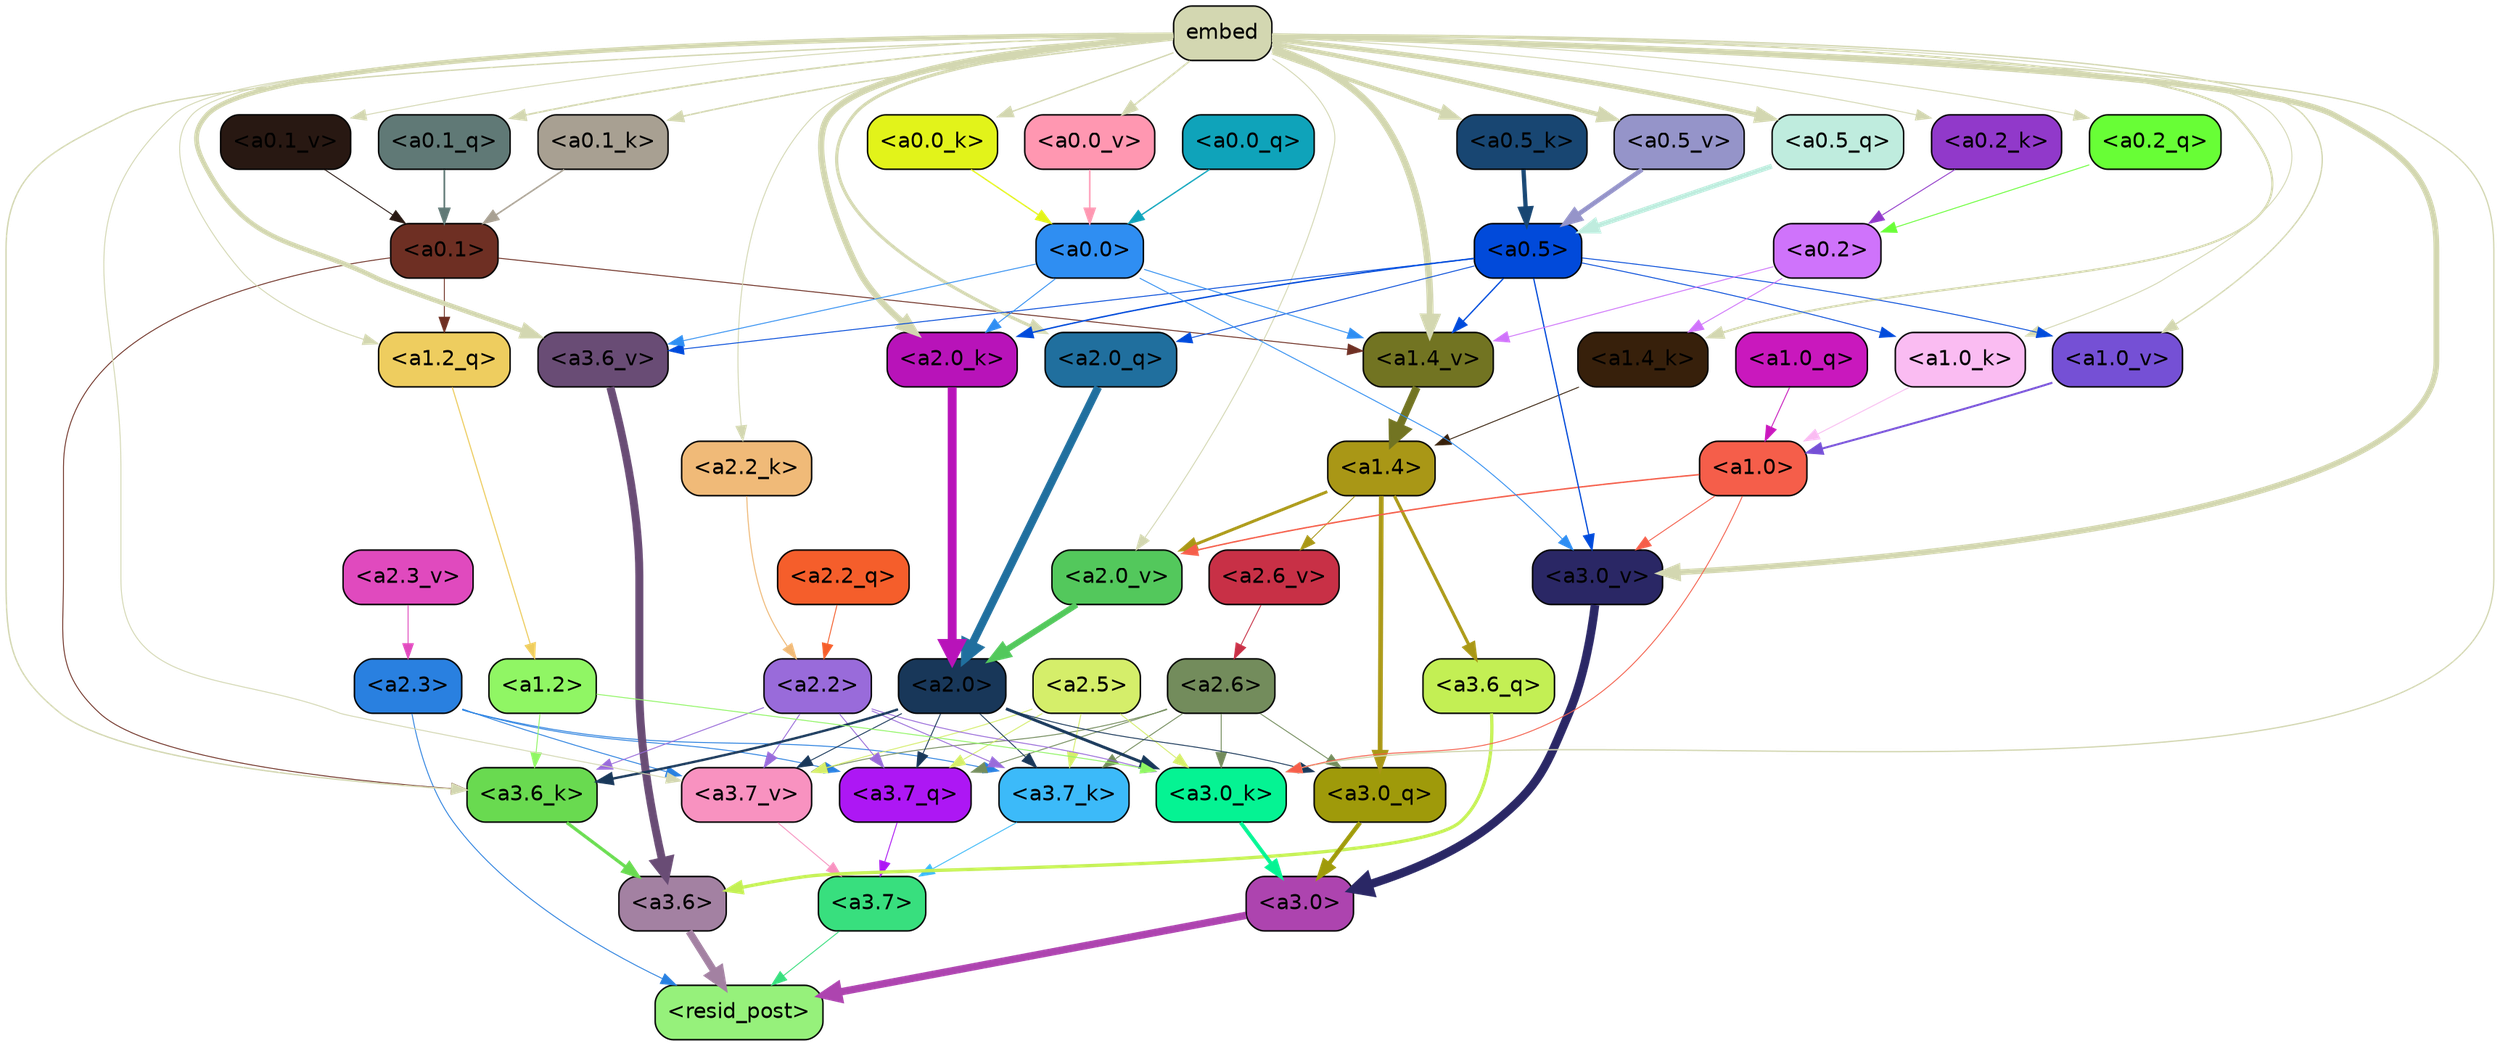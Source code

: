 strict digraph "" {
	graph [bgcolor=transparent,
		layout=dot,
		overlap=false,
		splines=true
	];
	"<a3.7>"	[color=black,
		fillcolor="#38df7e",
		fontname=Helvetica,
		shape=box,
		style="filled, rounded"];
	"<resid_post>"	[color=black,
		fillcolor="#96f17b",
		fontname=Helvetica,
		shape=box,
		style="filled, rounded"];
	"<a3.7>" -> "<resid_post>"	[color="#38df7e",
		penwidth=0.6];
	"<a3.6>"	[color=black,
		fillcolor="#a381a2",
		fontname=Helvetica,
		shape=box,
		style="filled, rounded"];
	"<a3.6>" -> "<resid_post>"	[color="#a381a2",
		penwidth=4.751592040061951];
	"<a3.0>"	[color=black,
		fillcolor="#ad44af",
		fontname=Helvetica,
		shape=box,
		style="filled, rounded"];
	"<a3.0>" -> "<resid_post>"	[color="#ad44af",
		penwidth=4.904066681861877];
	"<a2.3>"	[color=black,
		fillcolor="#2980e0",
		fontname=Helvetica,
		shape=box,
		style="filled, rounded"];
	"<a2.3>" -> "<resid_post>"	[color="#2980e0",
		penwidth=0.6];
	"<a3.7_q>"	[color=black,
		fillcolor="#ad17f4",
		fontname=Helvetica,
		shape=box,
		style="filled, rounded"];
	"<a2.3>" -> "<a3.7_q>"	[color="#2980e0",
		penwidth=0.6];
	"<a3.7_k>"	[color=black,
		fillcolor="#3cbaf9",
		fontname=Helvetica,
		shape=box,
		style="filled, rounded"];
	"<a2.3>" -> "<a3.7_k>"	[color="#2980e0",
		penwidth=0.6069068089127541];
	"<a3.7_v>"	[color=black,
		fillcolor="#f892c0",
		fontname=Helvetica,
		shape=box,
		style="filled, rounded"];
	"<a2.3>" -> "<a3.7_v>"	[color="#2980e0",
		penwidth=0.6];
	"<a3.7_q>" -> "<a3.7>"	[color="#ad17f4",
		penwidth=0.6];
	"<a3.6_q>"	[color=black,
		fillcolor="#c3ef54",
		fontname=Helvetica,
		shape=box,
		style="filled, rounded"];
	"<a3.6_q>" -> "<a3.6>"	[color="#c3ef54",
		penwidth=2.160832464694977];
	"<a3.0_q>"	[color=black,
		fillcolor="#9f9a0a",
		fontname=Helvetica,
		shape=box,
		style="filled, rounded"];
	"<a3.0_q>" -> "<a3.0>"	[color="#9f9a0a",
		penwidth=2.870753765106201];
	"<a3.7_k>" -> "<a3.7>"	[color="#3cbaf9",
		penwidth=0.6];
	"<a3.6_k>"	[color=black,
		fillcolor="#69da50",
		fontname=Helvetica,
		shape=box,
		style="filled, rounded"];
	"<a3.6_k>" -> "<a3.6>"	[color="#69da50",
		penwidth=2.13908451795578];
	"<a3.0_k>"	[color=black,
		fillcolor="#05f393",
		fontname=Helvetica,
		shape=box,
		style="filled, rounded"];
	"<a3.0_k>" -> "<a3.0>"	[color="#05f393",
		penwidth=2.520303964614868];
	"<a3.7_v>" -> "<a3.7>"	[color="#f892c0",
		penwidth=0.6];
	"<a3.6_v>"	[color=black,
		fillcolor="#694c75",
		fontname=Helvetica,
		shape=box,
		style="filled, rounded"];
	"<a3.6_v>" -> "<a3.6>"	[color="#694c75",
		penwidth=5.297133803367615];
	"<a3.0_v>"	[color=black,
		fillcolor="#2a2765",
		fontname=Helvetica,
		shape=box,
		style="filled, rounded"];
	"<a3.0_v>" -> "<a3.0>"	[color="#2a2765",
		penwidth=5.680712580680847];
	"<a2.6>"	[color=black,
		fillcolor="#738c5c",
		fontname=Helvetica,
		shape=box,
		style="filled, rounded"];
	"<a2.6>" -> "<a3.7_q>"	[color="#738c5c",
		penwidth=0.6];
	"<a2.6>" -> "<a3.0_q>"	[color="#738c5c",
		penwidth=0.6];
	"<a2.6>" -> "<a3.7_k>"	[color="#738c5c",
		penwidth=0.6];
	"<a2.6>" -> "<a3.0_k>"	[color="#738c5c",
		penwidth=0.6];
	"<a2.6>" -> "<a3.7_v>"	[color="#738c5c",
		penwidth=0.6];
	"<a2.5>"	[color=black,
		fillcolor="#d5ee6a",
		fontname=Helvetica,
		shape=box,
		style="filled, rounded"];
	"<a2.5>" -> "<a3.7_q>"	[color="#d5ee6a",
		penwidth=0.6];
	"<a2.5>" -> "<a3.7_k>"	[color="#d5ee6a",
		penwidth=0.6];
	"<a2.5>" -> "<a3.0_k>"	[color="#d5ee6a",
		penwidth=0.6];
	"<a2.5>" -> "<a3.7_v>"	[color="#d5ee6a",
		penwidth=0.6];
	"<a2.2>"	[color=black,
		fillcolor="#996bda",
		fontname=Helvetica,
		shape=box,
		style="filled, rounded"];
	"<a2.2>" -> "<a3.7_q>"	[color="#996bda",
		penwidth=0.6];
	"<a2.2>" -> "<a3.7_k>"	[color="#996bda",
		penwidth=0.6];
	"<a2.2>" -> "<a3.6_k>"	[color="#996bda",
		penwidth=0.6];
	"<a2.2>" -> "<a3.0_k>"	[color="#996bda",
		penwidth=0.6];
	"<a2.2>" -> "<a3.7_v>"	[color="#996bda",
		penwidth=0.6];
	"<a2.0>"	[color=black,
		fillcolor="#183759",
		fontname=Helvetica,
		shape=box,
		style="filled, rounded"];
	"<a2.0>" -> "<a3.7_q>"	[color="#183759",
		penwidth=0.6];
	"<a2.0>" -> "<a3.0_q>"	[color="#183759",
		penwidth=0.6];
	"<a2.0>" -> "<a3.7_k>"	[color="#183759",
		penwidth=0.6];
	"<a2.0>" -> "<a3.6_k>"	[color="#183759",
		penwidth=1.564806342124939];
	"<a2.0>" -> "<a3.0_k>"	[color="#183759",
		penwidth=1.9353990852832794];
	"<a2.0>" -> "<a3.7_v>"	[color="#183759",
		penwidth=0.6];
	"<a1.4>"	[color=black,
		fillcolor="#a99716",
		fontname=Helvetica,
		shape=box,
		style="filled, rounded"];
	"<a1.4>" -> "<a3.6_q>"	[color="#a99716",
		penwidth=2.0727532356977463];
	"<a1.4>" -> "<a3.0_q>"	[color="#a99716",
		penwidth=3.1279823780059814];
	"<a2.6_v>"	[color=black,
		fillcolor="#c83046",
		fontname=Helvetica,
		shape=box,
		style="filled, rounded"];
	"<a1.4>" -> "<a2.6_v>"	[color="#a99716",
		penwidth=0.6];
	"<a2.0_v>"	[color=black,
		fillcolor="#53c85c",
		fontname=Helvetica,
		shape=box,
		style="filled, rounded"];
	"<a1.4>" -> "<a2.0_v>"	[color="#a99716",
		penwidth=1.9170897603034973];
	"<a1.2>"	[color=black,
		fillcolor="#90f664",
		fontname=Helvetica,
		shape=box,
		style="filled, rounded"];
	"<a1.2>" -> "<a3.6_k>"	[color="#90f664",
		penwidth=0.6];
	"<a1.2>" -> "<a3.0_k>"	[color="#90f664",
		penwidth=0.6];
	"<a0.1>"	[color=black,
		fillcolor="#6e2f23",
		fontname=Helvetica,
		shape=box,
		style="filled, rounded"];
	"<a0.1>" -> "<a3.6_k>"	[color="#6e2f23",
		penwidth=0.6];
	"<a1.2_q>"	[color=black,
		fillcolor="#eecd5f",
		fontname=Helvetica,
		shape=box,
		style="filled, rounded"];
	"<a0.1>" -> "<a1.2_q>"	[color="#6e2f23",
		penwidth=0.6];
	"<a1.4_v>"	[color=black,
		fillcolor="#727422",
		fontname=Helvetica,
		shape=box,
		style="filled, rounded"];
	"<a0.1>" -> "<a1.4_v>"	[color="#6e2f23",
		penwidth=0.6202214732766151];
	embed	[color=black,
		fillcolor="#d3d7b1",
		fontname=Helvetica,
		shape=box,
		style="filled, rounded"];
	embed -> "<a3.6_k>"	[color="#d3d7b1",
		penwidth=0.8915999233722687];
	embed -> "<a3.0_k>"	[color="#d3d7b1",
		penwidth=0.832088902592659];
	embed -> "<a3.7_v>"	[color="#d3d7b1",
		penwidth=0.6];
	embed -> "<a3.6_v>"	[color="#d3d7b1",
		penwidth=3.1840110421180725];
	embed -> "<a3.0_v>"	[color="#d3d7b1",
		penwidth=3.8132747188210487];
	"<a2.0_q>"	[color=black,
		fillcolor="#206f9e",
		fontname=Helvetica,
		shape=box,
		style="filled, rounded"];
	embed -> "<a2.0_q>"	[color="#d3d7b1",
		penwidth=2.084651827812195];
	"<a2.2_k>"	[color=black,
		fillcolor="#f0ba78",
		fontname=Helvetica,
		shape=box,
		style="filled, rounded"];
	embed -> "<a2.2_k>"	[color="#d3d7b1",
		penwidth=0.6];
	"<a2.0_k>"	[color=black,
		fillcolor="#b813b9",
		fontname=Helvetica,
		shape=box,
		style="filled, rounded"];
	embed -> "<a2.0_k>"	[color="#d3d7b1",
		penwidth=4.084526404738426];
	embed -> "<a2.0_v>"	[color="#d3d7b1",
		penwidth=0.6];
	embed -> "<a1.2_q>"	[color="#d3d7b1",
		penwidth=0.6];
	"<a1.4_k>"	[color=black,
		fillcolor="#37200b",
		fontname=Helvetica,
		shape=box,
		style="filled, rounded"];
	embed -> "<a1.4_k>"	[color="#d3d7b1",
		penwidth=1.3912410736083984];
	"<a1.0_k>"	[color=black,
		fillcolor="#fabcf2",
		fontname=Helvetica,
		shape=box,
		style="filled, rounded"];
	embed -> "<a1.0_k>"	[color="#d3d7b1",
		penwidth=0.6];
	embed -> "<a1.4_v>"	[color="#d3d7b1",
		penwidth=4.4888065457344055];
	"<a1.0_v>"	[color=black,
		fillcolor="#7550d5",
		fontname=Helvetica,
		shape=box,
		style="filled, rounded"];
	embed -> "<a1.0_v>"	[color="#d3d7b1",
		penwidth=0.8796700537204742];
	"<a0.5_q>"	[color=black,
		fillcolor="#bfecde",
		fontname=Helvetica,
		shape=box,
		style="filled, rounded"];
	embed -> "<a0.5_q>"	[color="#d3d7b1",
		penwidth=3.271599531173706];
	"<a0.2_q>"	[color=black,
		fillcolor="#68fe36",
		fontname=Helvetica,
		shape=box,
		style="filled, rounded"];
	embed -> "<a0.2_q>"	[color="#d3d7b1",
		penwidth=0.6];
	"<a0.1_q>"	[color=black,
		fillcolor="#607976",
		fontname=Helvetica,
		shape=box,
		style="filled, rounded"];
	embed -> "<a0.1_q>"	[color="#d3d7b1",
		penwidth=1.0982342958450317];
	"<a0.5_k>"	[color=black,
		fillcolor="#184672",
		fontname=Helvetica,
		shape=box,
		style="filled, rounded"];
	embed -> "<a0.5_k>"	[color="#d3d7b1",
		penwidth=2.8332607746124268];
	"<a0.2_k>"	[color=black,
		fillcolor="#9139ca",
		fontname=Helvetica,
		shape=box,
		style="filled, rounded"];
	embed -> "<a0.2_k>"	[color="#d3d7b1",
		penwidth=0.6];
	"<a0.1_k>"	[color=black,
		fillcolor="#a8a092",
		fontname=Helvetica,
		shape=box,
		style="filled, rounded"];
	embed -> "<a0.1_k>"	[color="#d3d7b1",
		penwidth=1.008571445941925];
	"<a0.0_k>"	[color=black,
		fillcolor="#e2f31a",
		fontname=Helvetica,
		shape=box,
		style="filled, rounded"];
	embed -> "<a0.0_k>"	[color="#d3d7b1",
		penwidth=0.8747775554656982];
	"<a0.5_v>"	[color=black,
		fillcolor="#9594c9",
		fontname=Helvetica,
		shape=box,
		style="filled, rounded"];
	embed -> "<a0.5_v>"	[color="#d3d7b1",
		penwidth=3.0338101387023926];
	"<a0.1_v>"	[color=black,
		fillcolor="#281812",
		fontname=Helvetica,
		shape=box,
		style="filled, rounded"];
	embed -> "<a0.1_v>"	[color="#d3d7b1",
		penwidth=0.6];
	"<a0.0_v>"	[color=black,
		fillcolor="#ff97b1",
		fontname=Helvetica,
		shape=box,
		style="filled, rounded"];
	embed -> "<a0.0_v>"	[color="#d3d7b1",
		penwidth=1.1078194975852966];
	"<a1.0>"	[color=black,
		fillcolor="#f55e4a",
		fontname=Helvetica,
		shape=box,
		style="filled, rounded"];
	"<a1.0>" -> "<a3.0_k>"	[color="#f55e4a",
		penwidth=0.6];
	"<a1.0>" -> "<a3.0_v>"	[color="#f55e4a",
		penwidth=0.6];
	"<a1.0>" -> "<a2.0_v>"	[color="#f55e4a",
		penwidth=0.9450988052412868];
	"<a0.5>"	[color=black,
		fillcolor="#014ada",
		fontname=Helvetica,
		shape=box,
		style="filled, rounded"];
	"<a0.5>" -> "<a3.6_v>"	[color="#014ada",
		penwidth=0.6];
	"<a0.5>" -> "<a3.0_v>"	[color="#014ada",
		penwidth=0.8331108838319778];
	"<a0.5>" -> "<a2.0_q>"	[color="#014ada",
		penwidth=0.6];
	"<a0.5>" -> "<a2.0_k>"	[color="#014ada",
		penwidth=0.9412797391414642];
	"<a0.5>" -> "<a1.0_k>"	[color="#014ada",
		penwidth=0.6];
	"<a0.5>" -> "<a1.4_v>"	[color="#014ada",
		penwidth=0.8757842034101486];
	"<a0.5>" -> "<a1.0_v>"	[color="#014ada",
		penwidth=0.6];
	"<a0.0>"	[color=black,
		fillcolor="#2f8ef2",
		fontname=Helvetica,
		shape=box,
		style="filled, rounded"];
	"<a0.0>" -> "<a3.6_v>"	[color="#2f8ef2",
		penwidth=0.6];
	"<a0.0>" -> "<a3.0_v>"	[color="#2f8ef2",
		penwidth=0.6];
	"<a0.0>" -> "<a2.0_k>"	[color="#2f8ef2",
		penwidth=0.6];
	"<a0.0>" -> "<a1.4_v>"	[color="#2f8ef2",
		penwidth=0.6];
	"<a2.2_q>"	[color=black,
		fillcolor="#f55e2b",
		fontname=Helvetica,
		shape=box,
		style="filled, rounded"];
	"<a2.2_q>" -> "<a2.2>"	[color="#f55e2b",
		penwidth=0.6];
	"<a2.0_q>" -> "<a2.0>"	[color="#206f9e",
		penwidth=5.29856276512146];
	"<a2.2_k>" -> "<a2.2>"	[color="#f0ba78",
		penwidth=0.6722683310508728];
	"<a2.0_k>" -> "<a2.0>"	[color="#b813b9",
		penwidth=5.859246134757996];
	"<a2.6_v>" -> "<a2.6>"	[color="#c83046",
		penwidth=0.6];
	"<a2.3_v>"	[color=black,
		fillcolor="#e04abe",
		fontname=Helvetica,
		shape=box,
		style="filled, rounded"];
	"<a2.3_v>" -> "<a2.3>"	[color="#e04abe",
		penwidth=0.6];
	"<a2.0_v>" -> "<a2.0>"	[color="#53c85c",
		penwidth=3.9621697664260864];
	"<a1.2_q>" -> "<a1.2>"	[color="#eecd5f",
		penwidth=0.7185482024215162];
	"<a1.0_q>"	[color=black,
		fillcolor="#c918bd",
		fontname=Helvetica,
		shape=box,
		style="filled, rounded"];
	"<a1.0_q>" -> "<a1.0>"	[color="#c918bd",
		penwidth=0.6];
	"<a1.4_k>" -> "<a1.4>"	[color="#37200b",
		penwidth=0.6];
	"<a1.0_k>" -> "<a1.0>"	[color="#fabcf2",
		penwidth=0.6];
	"<a1.4_v>" -> "<a1.4>"	[color="#727422",
		penwidth=5.280138969421387];
	"<a1.0_v>" -> "<a1.0>"	[color="#7550d5",
		penwidth=1.318962275981903];
	"<a0.2>"	[color=black,
		fillcolor="#cf73fb",
		fontname=Helvetica,
		shape=box,
		style="filled, rounded"];
	"<a0.2>" -> "<a1.4_k>"	[color="#cf73fb",
		penwidth=0.6];
	"<a0.2>" -> "<a1.4_v>"	[color="#cf73fb",
		penwidth=0.6];
	"<a0.5_q>" -> "<a0.5>"	[color="#bfecde",
		penwidth=3.2715916633605957];
	"<a0.2_q>" -> "<a0.2>"	[color="#68fe36",
		penwidth=0.6];
	"<a0.1_q>" -> "<a0.1>"	[color="#607976",
		penwidth=1.0982357263565063];
	"<a0.0_q>"	[color=black,
		fillcolor="#0fa3ba",
		fontname=Helvetica,
		shape=box,
		style="filled, rounded"];
	"<a0.0_q>" -> "<a0.0>"	[color="#0fa3ba",
		penwidth=0.8850758075714111];
	"<a0.5_k>" -> "<a0.5>"	[color="#184672",
		penwidth=2.833264708518982];
	"<a0.2_k>" -> "<a0.2>"	[color="#9139ca",
		penwidth=0.6];
	"<a0.1_k>" -> "<a0.1>"	[color="#a8a092",
		penwidth=1.0085628032684326];
	"<a0.0_k>" -> "<a0.0>"	[color="#e2f31a",
		penwidth=0.8747712969779968];
	"<a0.5_v>" -> "<a0.5>"	[color="#9594c9",
		penwidth=3.0403636693954468];
	"<a0.1_v>" -> "<a0.1>"	[color="#281812",
		penwidth=0.6];
	"<a0.0_v>" -> "<a0.0>"	[color="#ff97b1",
		penwidth=1.1078208088874817];
}

